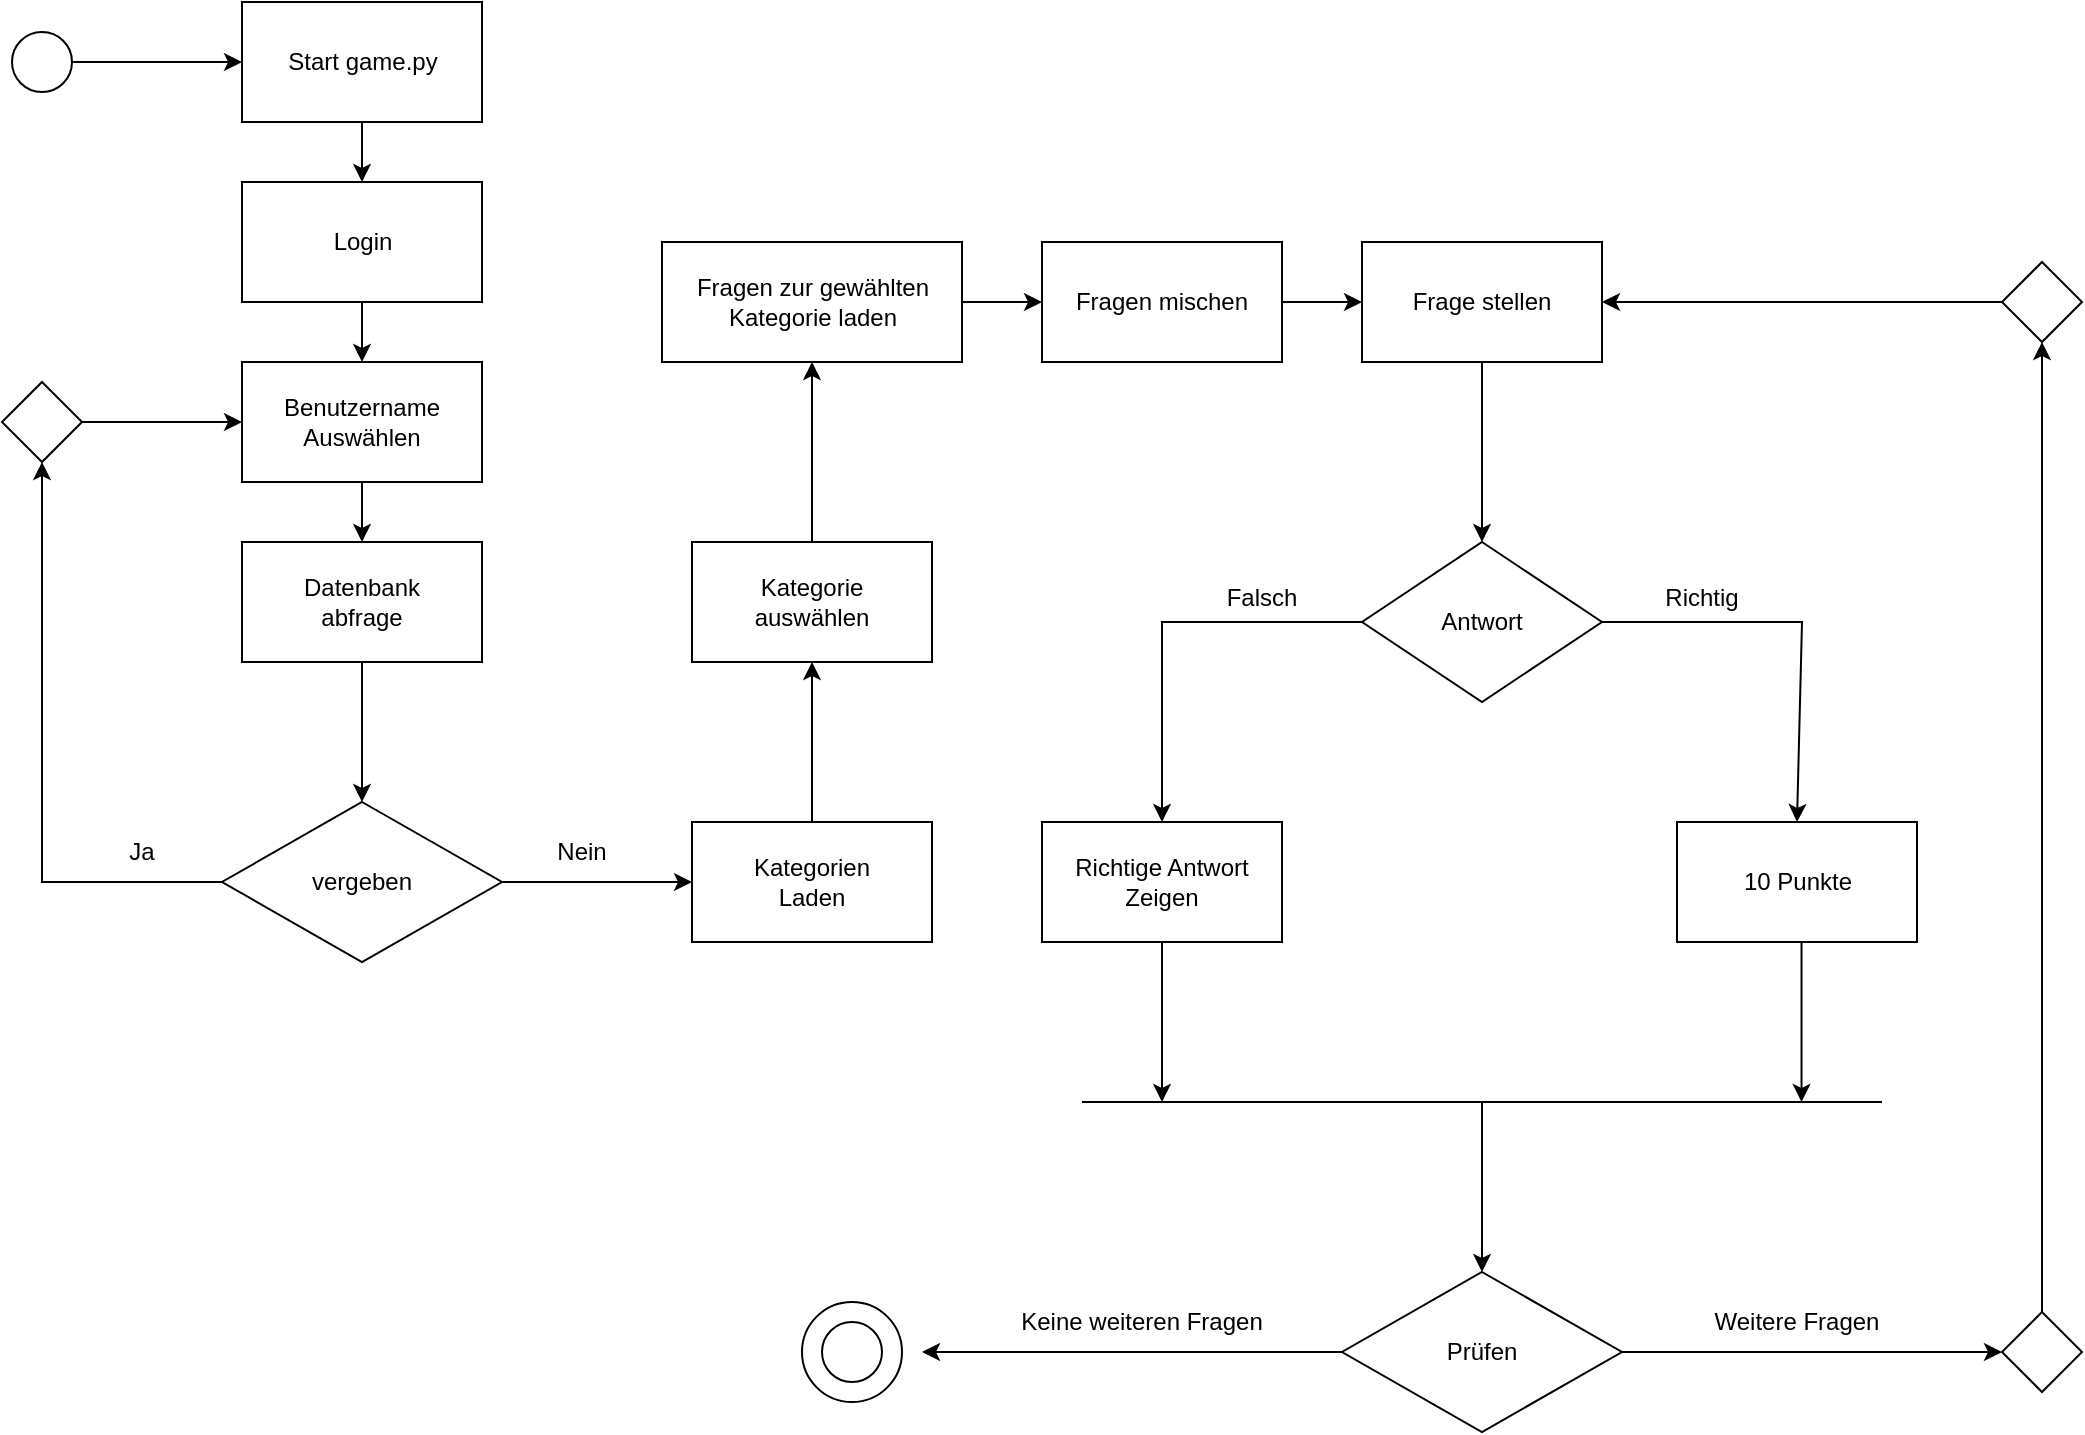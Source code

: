 <mxfile version="26.2.9">
  <diagram name="Page-1" id="e7e014a7-5840-1c2e-5031-d8a46d1fe8dd">
    <mxGraphModel dx="1221" dy="754" grid="1" gridSize="10" guides="1" tooltips="1" connect="1" arrows="1" fold="1" page="1" pageScale="1" pageWidth="1169" pageHeight="826" background="none" math="0" shadow="0">
      <root>
        <mxCell id="0" />
        <mxCell id="1" parent="0" />
        <mxCell id="Ye82rkM5plUB6k6xPJxD-48" value="" style="rounded=0;whiteSpace=wrap;html=1;" vertex="1" parent="1">
          <mxGeometry x="180" y="50" width="120" height="60" as="geometry" />
        </mxCell>
        <mxCell id="Ye82rkM5plUB6k6xPJxD-49" value="Start game.py" style="text;html=1;align=center;verticalAlign=middle;resizable=0;points=[];autosize=1;strokeColor=none;fillColor=none;" vertex="1" parent="1">
          <mxGeometry x="190" y="65" width="100" height="30" as="geometry" />
        </mxCell>
        <mxCell id="Ye82rkM5plUB6k6xPJxD-50" value="" style="rounded=0;whiteSpace=wrap;html=1;" vertex="1" parent="1">
          <mxGeometry x="405" y="320" width="120" height="60" as="geometry" />
        </mxCell>
        <mxCell id="Ye82rkM5plUB6k6xPJxD-51" value="" style="rounded=0;whiteSpace=wrap;html=1;" vertex="1" parent="1">
          <mxGeometry x="180" y="140" width="120" height="60" as="geometry" />
        </mxCell>
        <mxCell id="Ye82rkM5plUB6k6xPJxD-54" value="Login" style="text;html=1;align=center;verticalAlign=middle;resizable=0;points=[];autosize=1;strokeColor=none;fillColor=none;" vertex="1" parent="1">
          <mxGeometry x="215" y="155" width="50" height="30" as="geometry" />
        </mxCell>
        <mxCell id="Ye82rkM5plUB6k6xPJxD-55" value="" style="rhombus;whiteSpace=wrap;html=1;" vertex="1" parent="1">
          <mxGeometry x="170" y="450" width="140" height="80" as="geometry" />
        </mxCell>
        <mxCell id="Ye82rkM5plUB6k6xPJxD-57" value="Benutzername Auswählen" style="rounded=0;whiteSpace=wrap;html=1;" vertex="1" parent="1">
          <mxGeometry x="180" y="230" width="120" height="60" as="geometry" />
        </mxCell>
        <mxCell id="Ye82rkM5plUB6k6xPJxD-58" value="vergeben" style="text;html=1;align=center;verticalAlign=middle;whiteSpace=wrap;rounded=0;" vertex="1" parent="1">
          <mxGeometry x="210" y="475" width="60" height="30" as="geometry" />
        </mxCell>
        <mxCell id="Ye82rkM5plUB6k6xPJxD-59" value="Ja" style="text;html=1;align=center;verticalAlign=middle;whiteSpace=wrap;rounded=0;" vertex="1" parent="1">
          <mxGeometry x="100" y="460" width="60" height="30" as="geometry" />
        </mxCell>
        <mxCell id="Ye82rkM5plUB6k6xPJxD-63" value="" style="rounded=0;whiteSpace=wrap;html=1;" vertex="1" parent="1">
          <mxGeometry x="405" y="460" width="120" height="60" as="geometry" />
        </mxCell>
        <mxCell id="Ye82rkM5plUB6k6xPJxD-64" value="" style="rounded=0;whiteSpace=wrap;html=1;" vertex="1" parent="1">
          <mxGeometry x="180" y="320" width="120" height="60" as="geometry" />
        </mxCell>
        <mxCell id="Ye82rkM5plUB6k6xPJxD-65" value="Datenbank abfrage" style="text;html=1;align=center;verticalAlign=middle;whiteSpace=wrap;rounded=0;" vertex="1" parent="1">
          <mxGeometry x="210" y="335" width="60" height="30" as="geometry" />
        </mxCell>
        <mxCell id="Ye82rkM5plUB6k6xPJxD-70" value="Kategorien Laden" style="text;html=1;align=center;verticalAlign=middle;whiteSpace=wrap;rounded=0;" vertex="1" parent="1">
          <mxGeometry x="435" y="475" width="60" height="30" as="geometry" />
        </mxCell>
        <mxCell id="Ye82rkM5plUB6k6xPJxD-71" value="Kategorie auswählen" style="text;html=1;align=center;verticalAlign=middle;whiteSpace=wrap;rounded=0;" vertex="1" parent="1">
          <mxGeometry x="435" y="335" width="60" height="30" as="geometry" />
        </mxCell>
        <mxCell id="Ye82rkM5plUB6k6xPJxD-72" value="" style="rounded=0;whiteSpace=wrap;html=1;" vertex="1" parent="1">
          <mxGeometry x="390" y="170" width="150" height="60" as="geometry" />
        </mxCell>
        <mxCell id="Ye82rkM5plUB6k6xPJxD-73" value="Fragen zur gewählten Kategorie laden" style="text;html=1;align=center;verticalAlign=middle;whiteSpace=wrap;rounded=0;" vertex="1" parent="1">
          <mxGeometry x="402.5" y="185" width="125" height="30" as="geometry" />
        </mxCell>
        <mxCell id="Ye82rkM5plUB6k6xPJxD-74" value="" style="rounded=0;whiteSpace=wrap;html=1;" vertex="1" parent="1">
          <mxGeometry x="580" y="170" width="120" height="60" as="geometry" />
        </mxCell>
        <mxCell id="Ye82rkM5plUB6k6xPJxD-75" value="Fragen mischen" style="text;html=1;align=center;verticalAlign=middle;whiteSpace=wrap;rounded=0;" vertex="1" parent="1">
          <mxGeometry x="595" y="185" width="90" height="30" as="geometry" />
        </mxCell>
        <mxCell id="Ye82rkM5plUB6k6xPJxD-76" value="" style="rounded=0;whiteSpace=wrap;html=1;" vertex="1" parent="1">
          <mxGeometry x="740" y="170" width="120" height="60" as="geometry" />
        </mxCell>
        <mxCell id="Ye82rkM5plUB6k6xPJxD-77" value="Frage stellen" style="text;html=1;align=center;verticalAlign=middle;whiteSpace=wrap;rounded=0;" vertex="1" parent="1">
          <mxGeometry x="760" y="185" width="80" height="30" as="geometry" />
        </mxCell>
        <mxCell id="Ye82rkM5plUB6k6xPJxD-78" value="" style="rhombus;whiteSpace=wrap;html=1;" vertex="1" parent="1">
          <mxGeometry x="740" y="320" width="120" height="80" as="geometry" />
        </mxCell>
        <mxCell id="Ye82rkM5plUB6k6xPJxD-79" value="Antwort" style="text;html=1;align=center;verticalAlign=middle;whiteSpace=wrap;rounded=0;" vertex="1" parent="1">
          <mxGeometry x="770" y="345" width="60" height="30" as="geometry" />
        </mxCell>
        <mxCell id="Ye82rkM5plUB6k6xPJxD-81" value="" style="rounded=0;whiteSpace=wrap;html=1;" vertex="1" parent="1">
          <mxGeometry x="580" y="460" width="120" height="60" as="geometry" />
        </mxCell>
        <mxCell id="Ye82rkM5plUB6k6xPJxD-83" value="" style="rounded=0;whiteSpace=wrap;html=1;" vertex="1" parent="1">
          <mxGeometry x="897.5" y="460" width="120" height="60" as="geometry" />
        </mxCell>
        <mxCell id="Ye82rkM5plUB6k6xPJxD-84" value="Falsch" style="text;html=1;align=center;verticalAlign=middle;whiteSpace=wrap;rounded=0;" vertex="1" parent="1">
          <mxGeometry x="660" y="333" width="60" height="30" as="geometry" />
        </mxCell>
        <mxCell id="Ye82rkM5plUB6k6xPJxD-85" value="Richtig" style="text;html=1;align=center;verticalAlign=middle;whiteSpace=wrap;rounded=0;" vertex="1" parent="1">
          <mxGeometry x="880" y="333" width="60" height="30" as="geometry" />
        </mxCell>
        <mxCell id="Ye82rkM5plUB6k6xPJxD-86" value="Richtige Antwort Zeigen" style="text;html=1;align=center;verticalAlign=middle;whiteSpace=wrap;rounded=0;" vertex="1" parent="1">
          <mxGeometry x="590" y="475" width="100" height="30" as="geometry" />
        </mxCell>
        <mxCell id="Ye82rkM5plUB6k6xPJxD-87" value="10 Punkte" style="text;html=1;align=center;verticalAlign=middle;whiteSpace=wrap;rounded=0;" vertex="1" parent="1">
          <mxGeometry x="927.5" y="475" width="60" height="30" as="geometry" />
        </mxCell>
        <mxCell id="Ye82rkM5plUB6k6xPJxD-91" value="" style="endArrow=classic;html=1;rounded=0;" edge="1" parent="1">
          <mxGeometry width="50" height="50" relative="1" as="geometry">
            <mxPoint x="640" y="520" as="sourcePoint" />
            <mxPoint x="640" y="600" as="targetPoint" />
          </mxGeometry>
        </mxCell>
        <mxCell id="Ye82rkM5plUB6k6xPJxD-93" value="" style="endArrow=none;html=1;rounded=0;" edge="1" parent="1">
          <mxGeometry width="50" height="50" relative="1" as="geometry">
            <mxPoint x="600" y="600" as="sourcePoint" />
            <mxPoint x="1000" y="600" as="targetPoint" />
            <Array as="points">
              <mxPoint x="800" y="600" />
            </Array>
          </mxGeometry>
        </mxCell>
        <mxCell id="Ye82rkM5plUB6k6xPJxD-94" value="" style="endArrow=classic;html=1;rounded=0;" edge="1" parent="1">
          <mxGeometry width="50" height="50" relative="1" as="geometry">
            <mxPoint x="800" y="600" as="sourcePoint" />
            <mxPoint x="800" y="685" as="targetPoint" />
          </mxGeometry>
        </mxCell>
        <mxCell id="Ye82rkM5plUB6k6xPJxD-95" value="" style="rhombus;whiteSpace=wrap;html=1;" vertex="1" parent="1">
          <mxGeometry x="730" y="685" width="140" height="80" as="geometry" />
        </mxCell>
        <mxCell id="Ye82rkM5plUB6k6xPJxD-96" value="Prüfen" style="text;html=1;align=center;verticalAlign=middle;whiteSpace=wrap;rounded=0;" vertex="1" parent="1">
          <mxGeometry x="770" y="710" width="60" height="30" as="geometry" />
        </mxCell>
        <mxCell id="Ye82rkM5plUB6k6xPJxD-97" value="Weitere Fragen" style="text;html=1;align=center;verticalAlign=middle;whiteSpace=wrap;rounded=0;" vertex="1" parent="1">
          <mxGeometry x="910" y="695" width="95" height="30" as="geometry" />
        </mxCell>
        <mxCell id="Ye82rkM5plUB6k6xPJxD-98" value="" style="rhombus;whiteSpace=wrap;html=1;" vertex="1" parent="1">
          <mxGeometry x="1060" y="705" width="40" height="40" as="geometry" />
        </mxCell>
        <mxCell id="Ye82rkM5plUB6k6xPJxD-99" value="" style="endArrow=classic;html=1;rounded=0;entryX=0;entryY=0.5;entryDx=0;entryDy=0;exitX=1;exitY=0.5;exitDx=0;exitDy=0;" edge="1" parent="1" source="Ye82rkM5plUB6k6xPJxD-95" target="Ye82rkM5plUB6k6xPJxD-98">
          <mxGeometry width="50" height="50" relative="1" as="geometry">
            <mxPoint x="660" y="515" as="sourcePoint" />
            <mxPoint x="710" y="465" as="targetPoint" />
          </mxGeometry>
        </mxCell>
        <mxCell id="Ye82rkM5plUB6k6xPJxD-100" value="" style="endArrow=classic;html=1;rounded=0;exitX=0.5;exitY=0;exitDx=0;exitDy=0;entryX=0.5;entryY=1;entryDx=0;entryDy=0;" edge="1" parent="1" source="Ye82rkM5plUB6k6xPJxD-98" target="Ye82rkM5plUB6k6xPJxD-101">
          <mxGeometry width="50" height="50" relative="1" as="geometry">
            <mxPoint x="660" y="515" as="sourcePoint" />
            <mxPoint x="1080" y="345" as="targetPoint" />
          </mxGeometry>
        </mxCell>
        <mxCell id="Ye82rkM5plUB6k6xPJxD-101" value="" style="rhombus;whiteSpace=wrap;html=1;" vertex="1" parent="1">
          <mxGeometry x="1060" y="180" width="40" height="40" as="geometry" />
        </mxCell>
        <mxCell id="Ye82rkM5plUB6k6xPJxD-103" value="" style="endArrow=classic;html=1;rounded=0;exitX=0;exitY=0.5;exitDx=0;exitDy=0;" edge="1" parent="1" source="Ye82rkM5plUB6k6xPJxD-95">
          <mxGeometry width="50" height="50" relative="1" as="geometry">
            <mxPoint x="660" y="515" as="sourcePoint" />
            <mxPoint x="520" y="725" as="targetPoint" />
          </mxGeometry>
        </mxCell>
        <mxCell id="Ye82rkM5plUB6k6xPJxD-104" value="Keine weiteren Fragen" style="text;html=1;align=center;verticalAlign=middle;whiteSpace=wrap;rounded=0;" vertex="1" parent="1">
          <mxGeometry x="560" y="695" width="140" height="30" as="geometry" />
        </mxCell>
        <mxCell id="Ye82rkM5plUB6k6xPJxD-105" value="" style="ellipse;whiteSpace=wrap;html=1;aspect=fixed;" vertex="1" parent="1">
          <mxGeometry x="460" y="700" width="50" height="50" as="geometry" />
        </mxCell>
        <mxCell id="Ye82rkM5plUB6k6xPJxD-106" value="" style="ellipse;whiteSpace=wrap;html=1;aspect=fixed;fillColor=light-dark(#FFFFFF,#FFFFFF);" vertex="1" parent="1">
          <mxGeometry x="470" y="710" width="30" height="30" as="geometry" />
        </mxCell>
        <mxCell id="Ye82rkM5plUB6k6xPJxD-107" value="" style="ellipse;whiteSpace=wrap;html=1;aspect=fixed;fillColor=light-dark(#FFFFFF,#FFFFFF);" vertex="1" parent="1">
          <mxGeometry x="65" y="65" width="30" height="30" as="geometry" />
        </mxCell>
        <mxCell id="Ye82rkM5plUB6k6xPJxD-108" value="" style="endArrow=classic;html=1;rounded=0;" edge="1" parent="1">
          <mxGeometry width="50" height="50" relative="1" as="geometry">
            <mxPoint x="959.76" y="520" as="sourcePoint" />
            <mxPoint x="959.76" y="600" as="targetPoint" />
          </mxGeometry>
        </mxCell>
        <mxCell id="Ye82rkM5plUB6k6xPJxD-109" value="" style="endArrow=classic;html=1;rounded=0;entryX=0.5;entryY=0;entryDx=0;entryDy=0;exitX=0;exitY=0.5;exitDx=0;exitDy=0;" edge="1" parent="1" source="Ye82rkM5plUB6k6xPJxD-78" target="Ye82rkM5plUB6k6xPJxD-81">
          <mxGeometry width="50" height="50" relative="1" as="geometry">
            <mxPoint x="640" y="360" as="sourcePoint" />
            <mxPoint x="740" y="480" as="targetPoint" />
            <Array as="points">
              <mxPoint x="640" y="360" />
            </Array>
          </mxGeometry>
        </mxCell>
        <mxCell id="Ye82rkM5plUB6k6xPJxD-110" value="" style="endArrow=classic;html=1;rounded=0;entryX=0.5;entryY=0;entryDx=0;entryDy=0;exitX=1;exitY=0.5;exitDx=0;exitDy=0;" edge="1" parent="1" source="Ye82rkM5plUB6k6xPJxD-78" target="Ye82rkM5plUB6k6xPJxD-83">
          <mxGeometry width="50" height="50" relative="1" as="geometry">
            <mxPoint x="790" y="500" as="sourcePoint" />
            <mxPoint x="840" y="450" as="targetPoint" />
            <Array as="points">
              <mxPoint x="960" y="360" />
            </Array>
          </mxGeometry>
        </mxCell>
        <mxCell id="Ye82rkM5plUB6k6xPJxD-111" value="" style="endArrow=classic;html=1;rounded=0;entryX=1;entryY=0.5;entryDx=0;entryDy=0;exitX=0;exitY=0.5;exitDx=0;exitDy=0;" edge="1" parent="1" source="Ye82rkM5plUB6k6xPJxD-101" target="Ye82rkM5plUB6k6xPJxD-76">
          <mxGeometry width="50" height="50" relative="1" as="geometry">
            <mxPoint x="770" y="400" as="sourcePoint" />
            <mxPoint x="820" y="350" as="targetPoint" />
          </mxGeometry>
        </mxCell>
        <mxCell id="Ye82rkM5plUB6k6xPJxD-112" value="" style="endArrow=classic;html=1;rounded=0;exitX=1;exitY=0.5;exitDx=0;exitDy=0;entryX=0;entryY=0.5;entryDx=0;entryDy=0;" edge="1" parent="1" source="Ye82rkM5plUB6k6xPJxD-55" target="Ye82rkM5plUB6k6xPJxD-63">
          <mxGeometry width="50" height="50" relative="1" as="geometry">
            <mxPoint x="570" y="550" as="sourcePoint" />
            <mxPoint x="620" y="500" as="targetPoint" />
          </mxGeometry>
        </mxCell>
        <mxCell id="Ye82rkM5plUB6k6xPJxD-113" value="" style="endArrow=classic;html=1;rounded=0;exitX=0;exitY=0.5;exitDx=0;exitDy=0;entryX=0.5;entryY=1;entryDx=0;entryDy=0;" edge="1" parent="1" source="Ye82rkM5plUB6k6xPJxD-55" target="Ye82rkM5plUB6k6xPJxD-114">
          <mxGeometry width="50" height="50" relative="1" as="geometry">
            <mxPoint x="20" y="450" as="sourcePoint" />
            <mxPoint x="115" y="450" as="targetPoint" />
            <Array as="points">
              <mxPoint x="80" y="490" />
            </Array>
          </mxGeometry>
        </mxCell>
        <mxCell id="Ye82rkM5plUB6k6xPJxD-114" value="" style="rhombus;whiteSpace=wrap;html=1;" vertex="1" parent="1">
          <mxGeometry x="60" y="240" width="40" height="40" as="geometry" />
        </mxCell>
        <mxCell id="Ye82rkM5plUB6k6xPJxD-115" value="" style="endArrow=classic;html=1;rounded=0;exitX=0.5;exitY=1;exitDx=0;exitDy=0;entryX=0.5;entryY=0;entryDx=0;entryDy=0;" edge="1" parent="1" source="Ye82rkM5plUB6k6xPJxD-64" target="Ye82rkM5plUB6k6xPJxD-55">
          <mxGeometry width="50" height="50" relative="1" as="geometry">
            <mxPoint x="510" y="580" as="sourcePoint" />
            <mxPoint x="620" y="470" as="targetPoint" />
          </mxGeometry>
        </mxCell>
        <mxCell id="Ye82rkM5plUB6k6xPJxD-116" value="Nein" style="text;html=1;align=center;verticalAlign=middle;whiteSpace=wrap;rounded=0;" vertex="1" parent="1">
          <mxGeometry x="320" y="460" width="60" height="30" as="geometry" />
        </mxCell>
        <mxCell id="Ye82rkM5plUB6k6xPJxD-117" value="" style="endArrow=classic;html=1;rounded=0;exitX=1;exitY=0.5;exitDx=0;exitDy=0;entryX=0;entryY=0.5;entryDx=0;entryDy=0;" edge="1" parent="1" source="Ye82rkM5plUB6k6xPJxD-114" target="Ye82rkM5plUB6k6xPJxD-57">
          <mxGeometry width="50" height="50" relative="1" as="geometry">
            <mxPoint x="570" y="450" as="sourcePoint" />
            <mxPoint x="620" y="400" as="targetPoint" />
          </mxGeometry>
        </mxCell>
        <mxCell id="Ye82rkM5plUB6k6xPJxD-118" value="" style="endArrow=classic;html=1;rounded=0;exitX=0.5;exitY=1;exitDx=0;exitDy=0;entryX=0.5;entryY=0;entryDx=0;entryDy=0;" edge="1" parent="1" source="Ye82rkM5plUB6k6xPJxD-57" target="Ye82rkM5plUB6k6xPJxD-64">
          <mxGeometry width="50" height="50" relative="1" as="geometry">
            <mxPoint x="570" y="450" as="sourcePoint" />
            <mxPoint x="620" y="400" as="targetPoint" />
          </mxGeometry>
        </mxCell>
        <mxCell id="Ye82rkM5plUB6k6xPJxD-119" value="" style="endArrow=classic;html=1;rounded=0;exitX=0.5;exitY=1;exitDx=0;exitDy=0;entryX=0.5;entryY=0;entryDx=0;entryDy=0;" edge="1" parent="1" source="Ye82rkM5plUB6k6xPJxD-51" target="Ye82rkM5plUB6k6xPJxD-57">
          <mxGeometry width="50" height="50" relative="1" as="geometry">
            <mxPoint x="570" y="450" as="sourcePoint" />
            <mxPoint x="620" y="400" as="targetPoint" />
          </mxGeometry>
        </mxCell>
        <mxCell id="Ye82rkM5plUB6k6xPJxD-120" value="" style="endArrow=classic;html=1;rounded=0;exitX=0.5;exitY=1;exitDx=0;exitDy=0;entryX=0.5;entryY=0;entryDx=0;entryDy=0;" edge="1" parent="1" source="Ye82rkM5plUB6k6xPJxD-48" target="Ye82rkM5plUB6k6xPJxD-51">
          <mxGeometry width="50" height="50" relative="1" as="geometry">
            <mxPoint x="570" y="450" as="sourcePoint" />
            <mxPoint x="620" y="400" as="targetPoint" />
          </mxGeometry>
        </mxCell>
        <mxCell id="Ye82rkM5plUB6k6xPJxD-121" value="" style="endArrow=classic;html=1;rounded=0;exitX=1;exitY=0.5;exitDx=0;exitDy=0;entryX=0;entryY=0.5;entryDx=0;entryDy=0;" edge="1" parent="1" source="Ye82rkM5plUB6k6xPJxD-107" target="Ye82rkM5plUB6k6xPJxD-48">
          <mxGeometry width="50" height="50" relative="1" as="geometry">
            <mxPoint x="570" y="450" as="sourcePoint" />
            <mxPoint x="620" y="400" as="targetPoint" />
          </mxGeometry>
        </mxCell>
        <mxCell id="Ye82rkM5plUB6k6xPJxD-122" value="" style="endArrow=classic;html=1;rounded=0;exitX=0.5;exitY=0;exitDx=0;exitDy=0;entryX=0.5;entryY=1;entryDx=0;entryDy=0;" edge="1" parent="1" source="Ye82rkM5plUB6k6xPJxD-63" target="Ye82rkM5plUB6k6xPJxD-50">
          <mxGeometry width="50" height="50" relative="1" as="geometry">
            <mxPoint x="570" y="540" as="sourcePoint" />
            <mxPoint x="620" y="490" as="targetPoint" />
          </mxGeometry>
        </mxCell>
        <mxCell id="Ye82rkM5plUB6k6xPJxD-123" value="" style="endArrow=classic;html=1;rounded=0;exitX=0.5;exitY=0;exitDx=0;exitDy=0;entryX=0.5;entryY=1;entryDx=0;entryDy=0;" edge="1" parent="1" source="Ye82rkM5plUB6k6xPJxD-50" target="Ye82rkM5plUB6k6xPJxD-72">
          <mxGeometry width="50" height="50" relative="1" as="geometry">
            <mxPoint x="570" y="540" as="sourcePoint" />
            <mxPoint x="620" y="490" as="targetPoint" />
          </mxGeometry>
        </mxCell>
        <mxCell id="Ye82rkM5plUB6k6xPJxD-124" value="" style="endArrow=classic;html=1;rounded=0;exitX=1;exitY=0.5;exitDx=0;exitDy=0;entryX=0;entryY=0.5;entryDx=0;entryDy=0;" edge="1" parent="1" source="Ye82rkM5plUB6k6xPJxD-72" target="Ye82rkM5plUB6k6xPJxD-74">
          <mxGeometry width="50" height="50" relative="1" as="geometry">
            <mxPoint x="570" y="540" as="sourcePoint" />
            <mxPoint x="620" y="490" as="targetPoint" />
          </mxGeometry>
        </mxCell>
        <mxCell id="Ye82rkM5plUB6k6xPJxD-125" value="" style="endArrow=classic;html=1;rounded=0;exitX=1;exitY=0.5;exitDx=0;exitDy=0;entryX=0;entryY=0.5;entryDx=0;entryDy=0;" edge="1" parent="1" source="Ye82rkM5plUB6k6xPJxD-74" target="Ye82rkM5plUB6k6xPJxD-76">
          <mxGeometry width="50" height="50" relative="1" as="geometry">
            <mxPoint x="570" y="540" as="sourcePoint" />
            <mxPoint x="620" y="490" as="targetPoint" />
          </mxGeometry>
        </mxCell>
        <mxCell id="Ye82rkM5plUB6k6xPJxD-126" value="" style="endArrow=classic;html=1;rounded=0;exitX=0.5;exitY=1;exitDx=0;exitDy=0;entryX=0.5;entryY=0;entryDx=0;entryDy=0;" edge="1" parent="1" source="Ye82rkM5plUB6k6xPJxD-76" target="Ye82rkM5plUB6k6xPJxD-78">
          <mxGeometry width="50" height="50" relative="1" as="geometry">
            <mxPoint x="570" y="540" as="sourcePoint" />
            <mxPoint x="620" y="490" as="targetPoint" />
          </mxGeometry>
        </mxCell>
      </root>
    </mxGraphModel>
  </diagram>
</mxfile>
